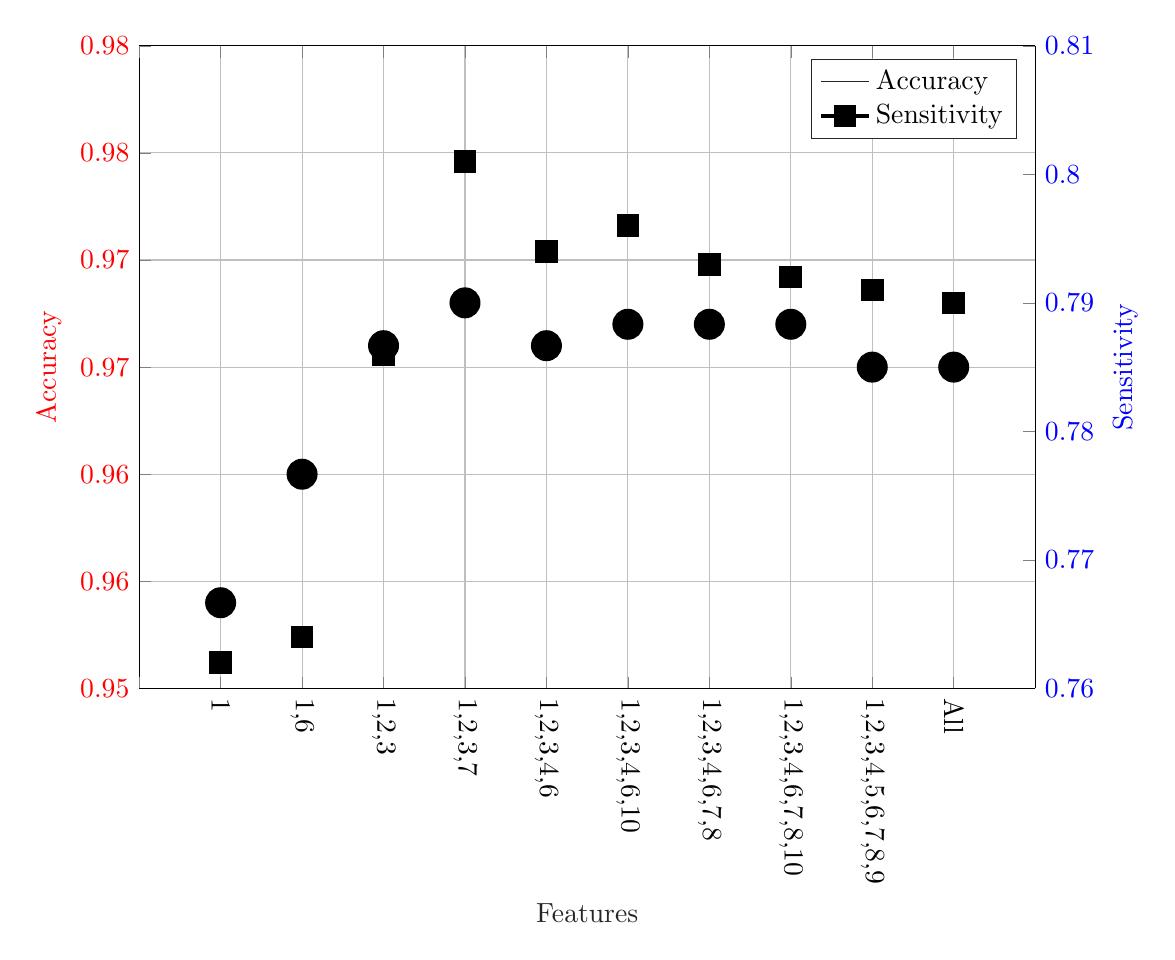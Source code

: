 % This file was created by matlab2tikz.
%
%The latest updates can be retrieved from
%  http://www.mathworks.com/matlabcentral/fileexchange/22022-matlab2tikz-matlab2tikz
%where you can also make suggestions and rate matlab2tikz.
%
\begin{tikzpicture}
%
\begin{axis}[
width=4.48in,
height=3.213in,
at={(0.758in,1.234in)},
scale only axis,
xmin=0,xmax=11,
xtick={1,2,3,4,5,6,7,8,9,10},
xticklabels={{1},{1,6},{1,2,3},{1,2,3,7},{1,2,3,4,6},{1,2,3,4,6,10},{1,2,3,4,6,7,8},{1,2,3,4,6,7,8,10},{1,2,3,4,5,6,7,8,9},{All}},
xticklabel style={rotate=270},
xlabel style={font=\color{white!15!black}},
xlabel={Features},
axis y line*=left,
xlabel={Features},
ylabel=Accuracy,
ylabel style={font=\color{red}},
y tick label style={font=\color{red}},
ymin=0.95,
ymax=.98,
xmajorgrids,
ymajorgrids,
axis background/.style={fill=white},
legend style={legend cell align=left, align=left, draw=white!15!black}]
%
\addplot[color=black, line width=1.2pt, draw=none, mark size=5.0pt, mark=*, mark options={solid, fill=red, black}]
  table[row sep=crcr]{%
1	0.954\\
2	0.96\\
3	0.966\\
4	0.968\\
5	0.966\\
6	0.967\\
7	0.967\\
8	0.967\\
9	0.965\\
10	0.965\\
}; \label{plot_one}
\addlegendentry{Accuracy}
\end{axis}
%
\begin{axis}
[width=4.48in,
height=3.213in,
at={(0.758in,1.234in)},
scale only axis,
xmin=0,xmax=11,
axis y line*=right,
ylabel=Sensitivity,
ylabel style={font=\color{blue}},
y tick label style={font=\color{blue}},
xticklabels={,,},
ymin=0.76,
ymax=0.81,
legend style={legend cell align=left, align=left, draw=white!15!black}]
%
\addlegendimage{/pgfplots/refstyle=plot_one}\addlegendentry{Accuracy}
\addplot [color=black, line width=1.2pt, draw=none, mark size=3.5pt, mark=square*, mark options={solid, fill=blue, black}]
  table[row sep=crcr]{%
1	0.762\\
2	0.764\\
3	0.786\\
4	0.801\\
5	0.794\\
6	0.796\\
7	0.793\\
8	0.792\\
9	0.791\\
10	0.79\\
};
\addlegendentry{Sensitivity}
%
\end{axis}
\end{tikzpicture}%
